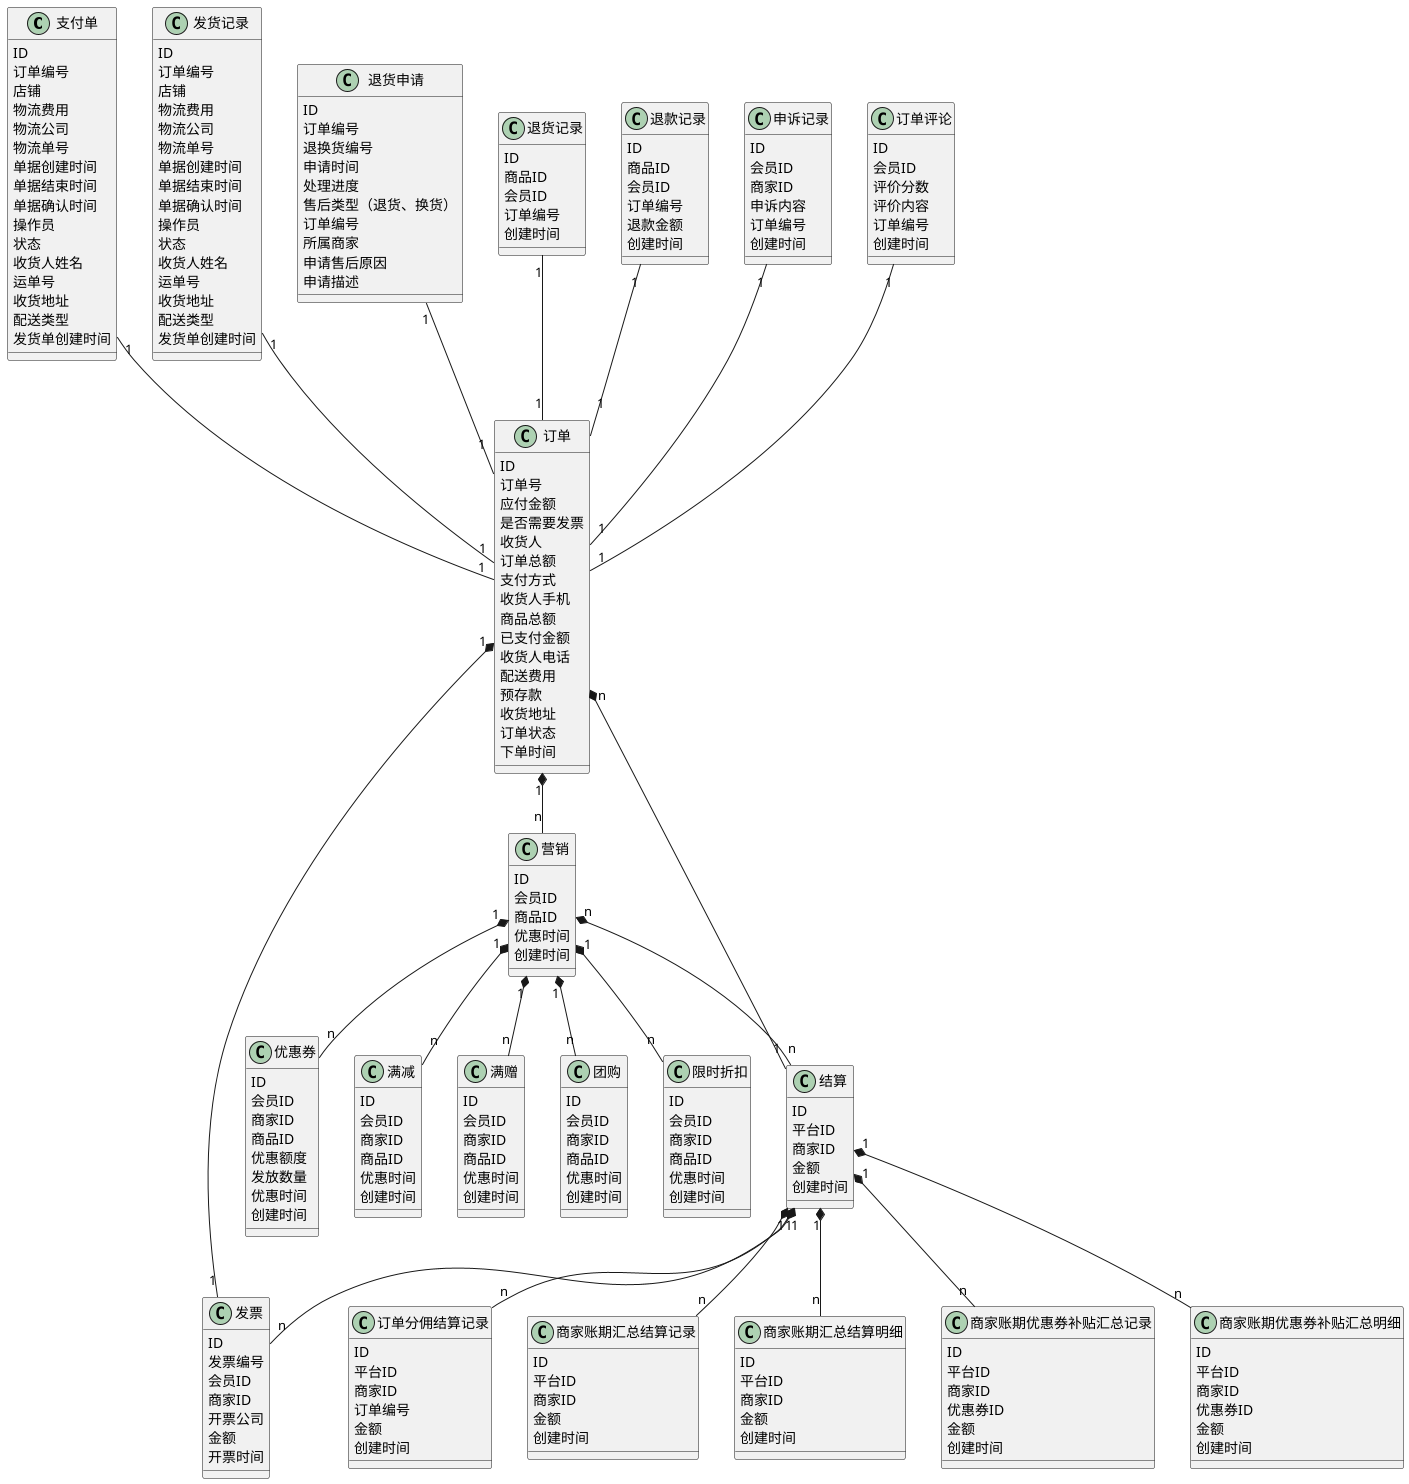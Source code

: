 @startuml


 
class 支付单 {
    ID
    订单编号
    店铺
    物流费用
    物流公司
    物流单号
    单据创建时间
    单据结束时间
    单据确认时间
    操作员
    状态
    收货人姓名
    运单号
    收货地址
    配送类型
    发货单创建时间
}
 
class 订单 {
    ID
    订单号
    应付金额
    是否需要发票
    收货人
    订单总额
    支付方式
    收货人手机
    商品总额
    已支付金额
    收货人电话
    配送费用
    预存款
    收货地址
    订单状态
    下单时间
}
 
class 发货记录 {
    ID
    订单编号
    店铺
    物流费用
    物流公司
    物流单号
    单据创建时间
    单据结束时间
    单据确认时间
    操作员
    状态
    收货人姓名
    运单号
    收货地址
    配送类型
    发货单创建时间
}
 
class 退货申请 {
    ID
    订单编号
    退换货编号
    申请时间
    处理进度
    售后类型（退货、换货）
    订单编号
    所属商家
    申请售后原因
    申请描述


}
 
class 退货记录 {
    ID
    商品ID
    会员ID
    订单编号
    创建时间
}
 
class 退款记录 {
    ID
    商品ID
    会员ID
    订单编号
    退款金额
    创建时间
}
 
class 申诉记录 {
    ID
    会员ID
    商家ID
    申诉内容
    订单编号
    创建时间
}
 
class 订单评论 {
    ID
    会员ID
    评价分数
    评价内容
    订单编号
    创建时间
}
 
发货记录 "1" -- "1" 订单
退货申请 "1" -- "1" 订单
退货记录 "1" -- "1" 订单
退款记录 "1" -- "1" 订单
申诉记录 "1" -- "1" 订单
订单评论 "1" -- "1" 订单
支付单 "1" -- "1" 订单

 
class 发票 {
    ID
    发票编号
    会员ID
    商家ID
    开票公司
    金额
    开票时间
}

class 营销 {
    ID
    会员ID
    商品ID
    优惠时间
    创建时间
}
 
class 优惠券 {
    ID
    会员ID
    商家ID
    商品ID
    优惠额度
    发放数量
    优惠时间
    创建时间
}

class 满减 {
    ID
    会员ID
    商家ID
    商品ID
    优惠时间
    创建时间
}
 
class 满赠 {
    ID
    会员ID
    商家ID
    商品ID
    优惠时间
    创建时间
}
 
class 团购 {
    ID
    会员ID
    商家ID
    商品ID
    优惠时间
    创建时间
}

class 限时折扣 {
    ID
    会员ID
    商家ID
    商品ID
    优惠时间
    创建时间
}
 
class 结算 {
    ID
    平台ID
    商家ID
    金额
    创建时间
}
 
class 订单分佣结算记录 {
    ID
    平台ID
    商家ID
    订单编号
    金额
    创建时间
}
 
class 商家账期汇总结算记录 {
    ID
    平台ID
    商家ID
    金额
    创建时间
}
 
class 商家账期汇总结算明细 {
    ID
    平台ID
    商家ID
    金额
    创建时间
}
 
class 商家账期优惠券补贴汇总记录 {
    ID
    平台ID
    商家ID
    优惠券ID
    金额
    创建时间
}
 
class 商家账期优惠券补贴汇总明细 {
    ID
    平台ID
    商家ID
    优惠券ID
    金额
    创建时间
}


营销 "1" *-- "n" 优惠券
营销 "1" *-- "n" 满减
营销 "1" *-- "n" 满赠
营销 "1" *-- "n" 团购
营销 "1" *-- "n" 限时折扣

结算 "1" *-- "n" 订单分佣结算记录
结算 "1" *-- "n" 商家账期汇总结算记录
结算 "1" *-- "n" 商家账期汇总结算明细
结算 "1" *-- "n" 商家账期优惠券补贴汇总记录
结算 "1" *-- "n" 商家账期优惠券补贴汇总明细


结算 "1" *-- "n" 发票

营销 "n" *-- "n" 结算

订单 "1" *-- "1" 发票

订单 "1" *-- "n" 营销

订单 "n" *-- "1" 结算

@enduml

